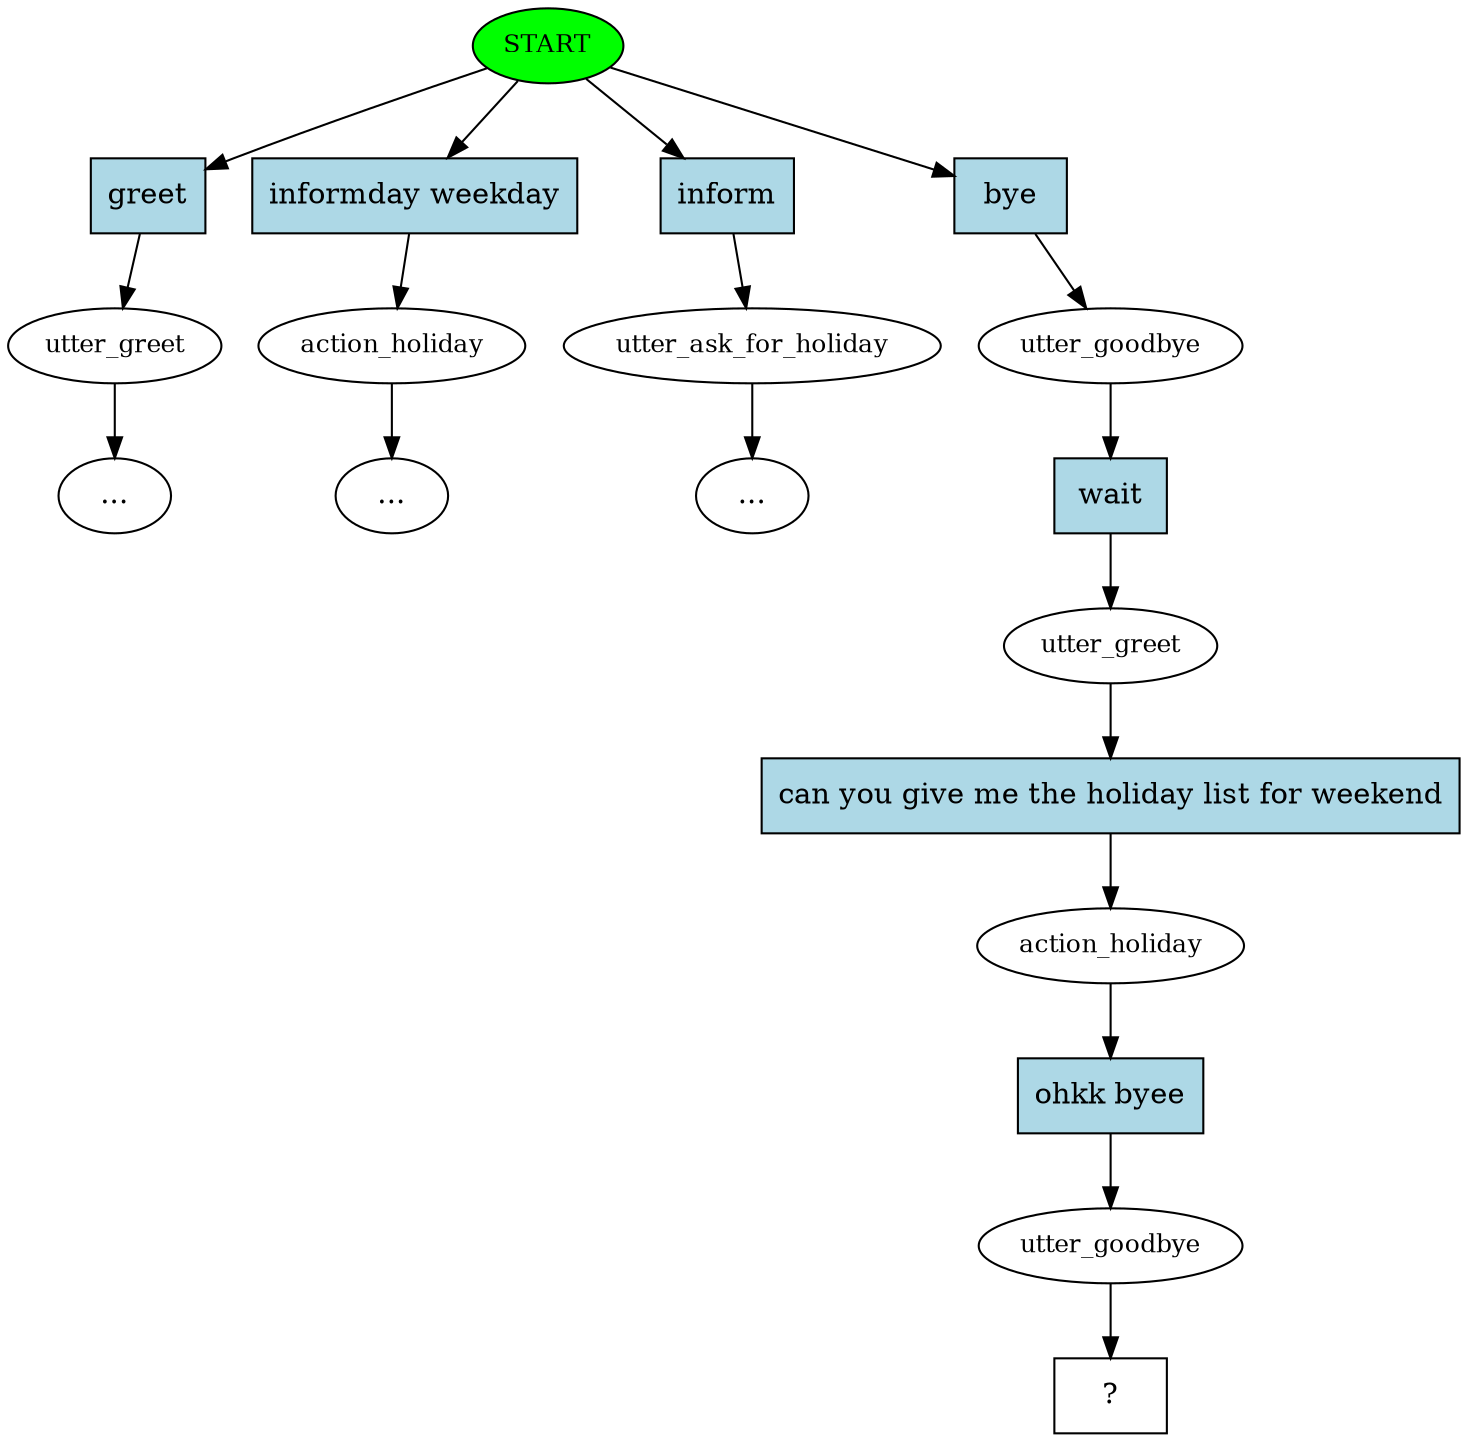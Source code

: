 digraph  {
0 [label=START, fillcolor=green, style=filled, fontsize=12, class="start active"];
1 [label=utter_greet, fontsize=12, class=""];
3 [label=action_holiday, fontsize=12, class=""];
6 [label=utter_ask_for_holiday, fontsize=12, class=""];
"-14" [label="...", class=ellipsis];
"-15" [label="...", class=ellipsis];
"-17" [label="...", class=ellipsis];
16 [label=utter_goodbye, fontsize=12, class=active];
17 [label=utter_greet, fontsize=12, class=active];
18 [label=action_holiday, fontsize=12, class=active];
19 [label=utter_goodbye, fontsize=12, class=active];
20 [label="  ?  ", shape=rect, class="intent dashed active"];
21 [label=greet, shape=rect, style=filled, fillcolor=lightblue, class=intent];
22 [label="informday weekday", shape=rect, style=filled, fillcolor=lightblue, class=intent];
23 [label=inform, shape=rect, style=filled, fillcolor=lightblue, class=intent];
24 [label=bye, shape=rect, style=filled, fillcolor=lightblue, class="intent active"];
25 [label=wait, shape=rect, style=filled, fillcolor=lightblue, class="intent active"];
26 [label="can you give me the holiday list for weekend", shape=rect, style=filled, fillcolor=lightblue, class="intent active"];
27 [label="ohkk byee", shape=rect, style=filled, fillcolor=lightblue, class="intent active"];
0 -> 21  [key=0, class=""];
0 -> 22  [key=0, class=""];
0 -> 23  [key=0, class=""];
0 -> 24  [key=0, class=active];
1 -> "-17"  [key=NONE, label="", class=""];
3 -> "-14"  [key=NONE, label="", class=""];
6 -> "-15"  [key=NONE, label="", class=""];
16 -> 25  [key=0, class=active];
17 -> 26  [key=0, class=active];
18 -> 27  [key=0, class=active];
19 -> 20  [key=NONE, label="", class=active];
21 -> 1  [key=0, class=""];
22 -> 3  [key=0, class=""];
23 -> 6  [key=0, class=""];
24 -> 16  [key=0, class=active];
25 -> 17  [key=0, class=active];
26 -> 18  [key=0, class=active];
27 -> 19  [key=0, class=active];
}

